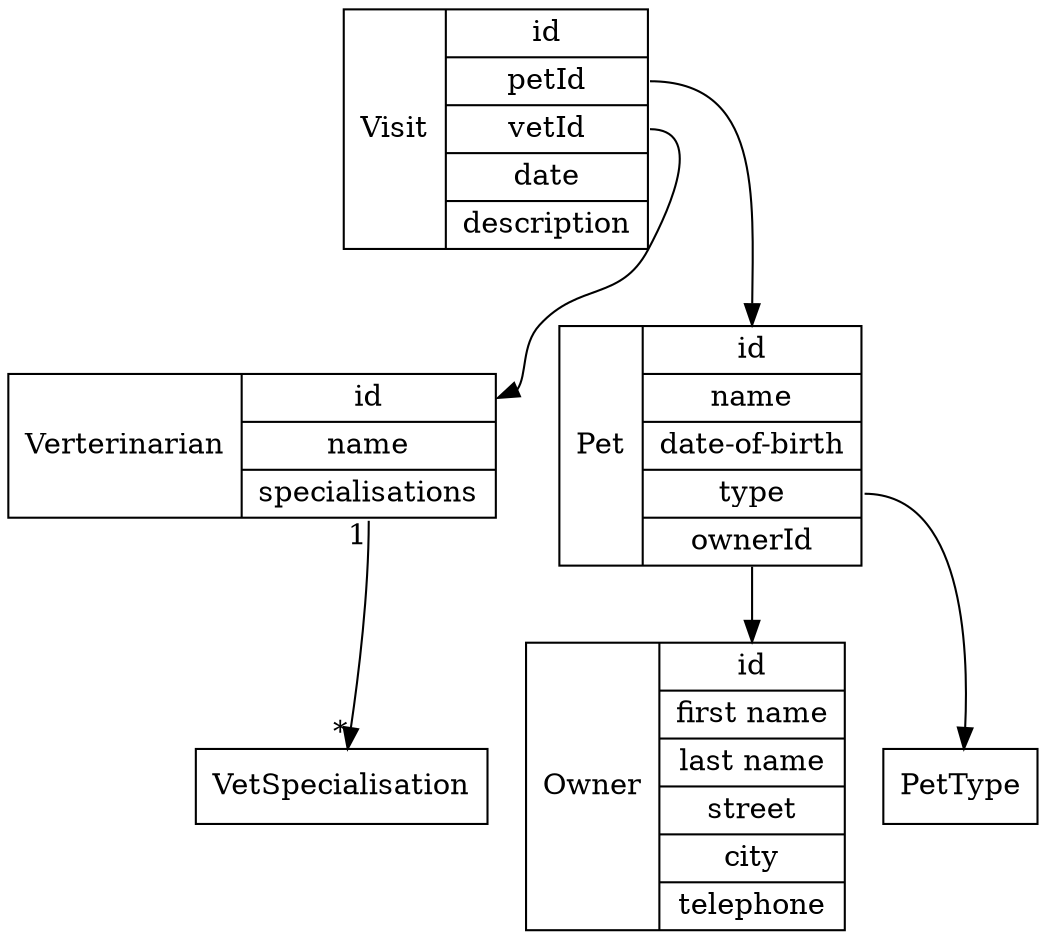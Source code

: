 digraph entities {

    node [shape=record];

    veterinarian:spec -> VetSpecialisation [taillabel="1",headlabel="*"];

    pet:oid -> owner:id;

    visit:pid -> pet:id;
    pet:type -> PetType;

    visit:vid -> veterinarian:id;

    veterinarian [label="Verterinarian|{<id>id|name|<spec>specialisations}"]
    visit [label="Visit|{<id>id|<pid>petId|<vid>vetId|date|description}"]
    pet [label="Pet|{<id>id|name|date-of-birth|<type>type|<oid>ownerId}"]
    owner [label="Owner|{<id>id|first name|last name|street|city|telephone}"]

}
